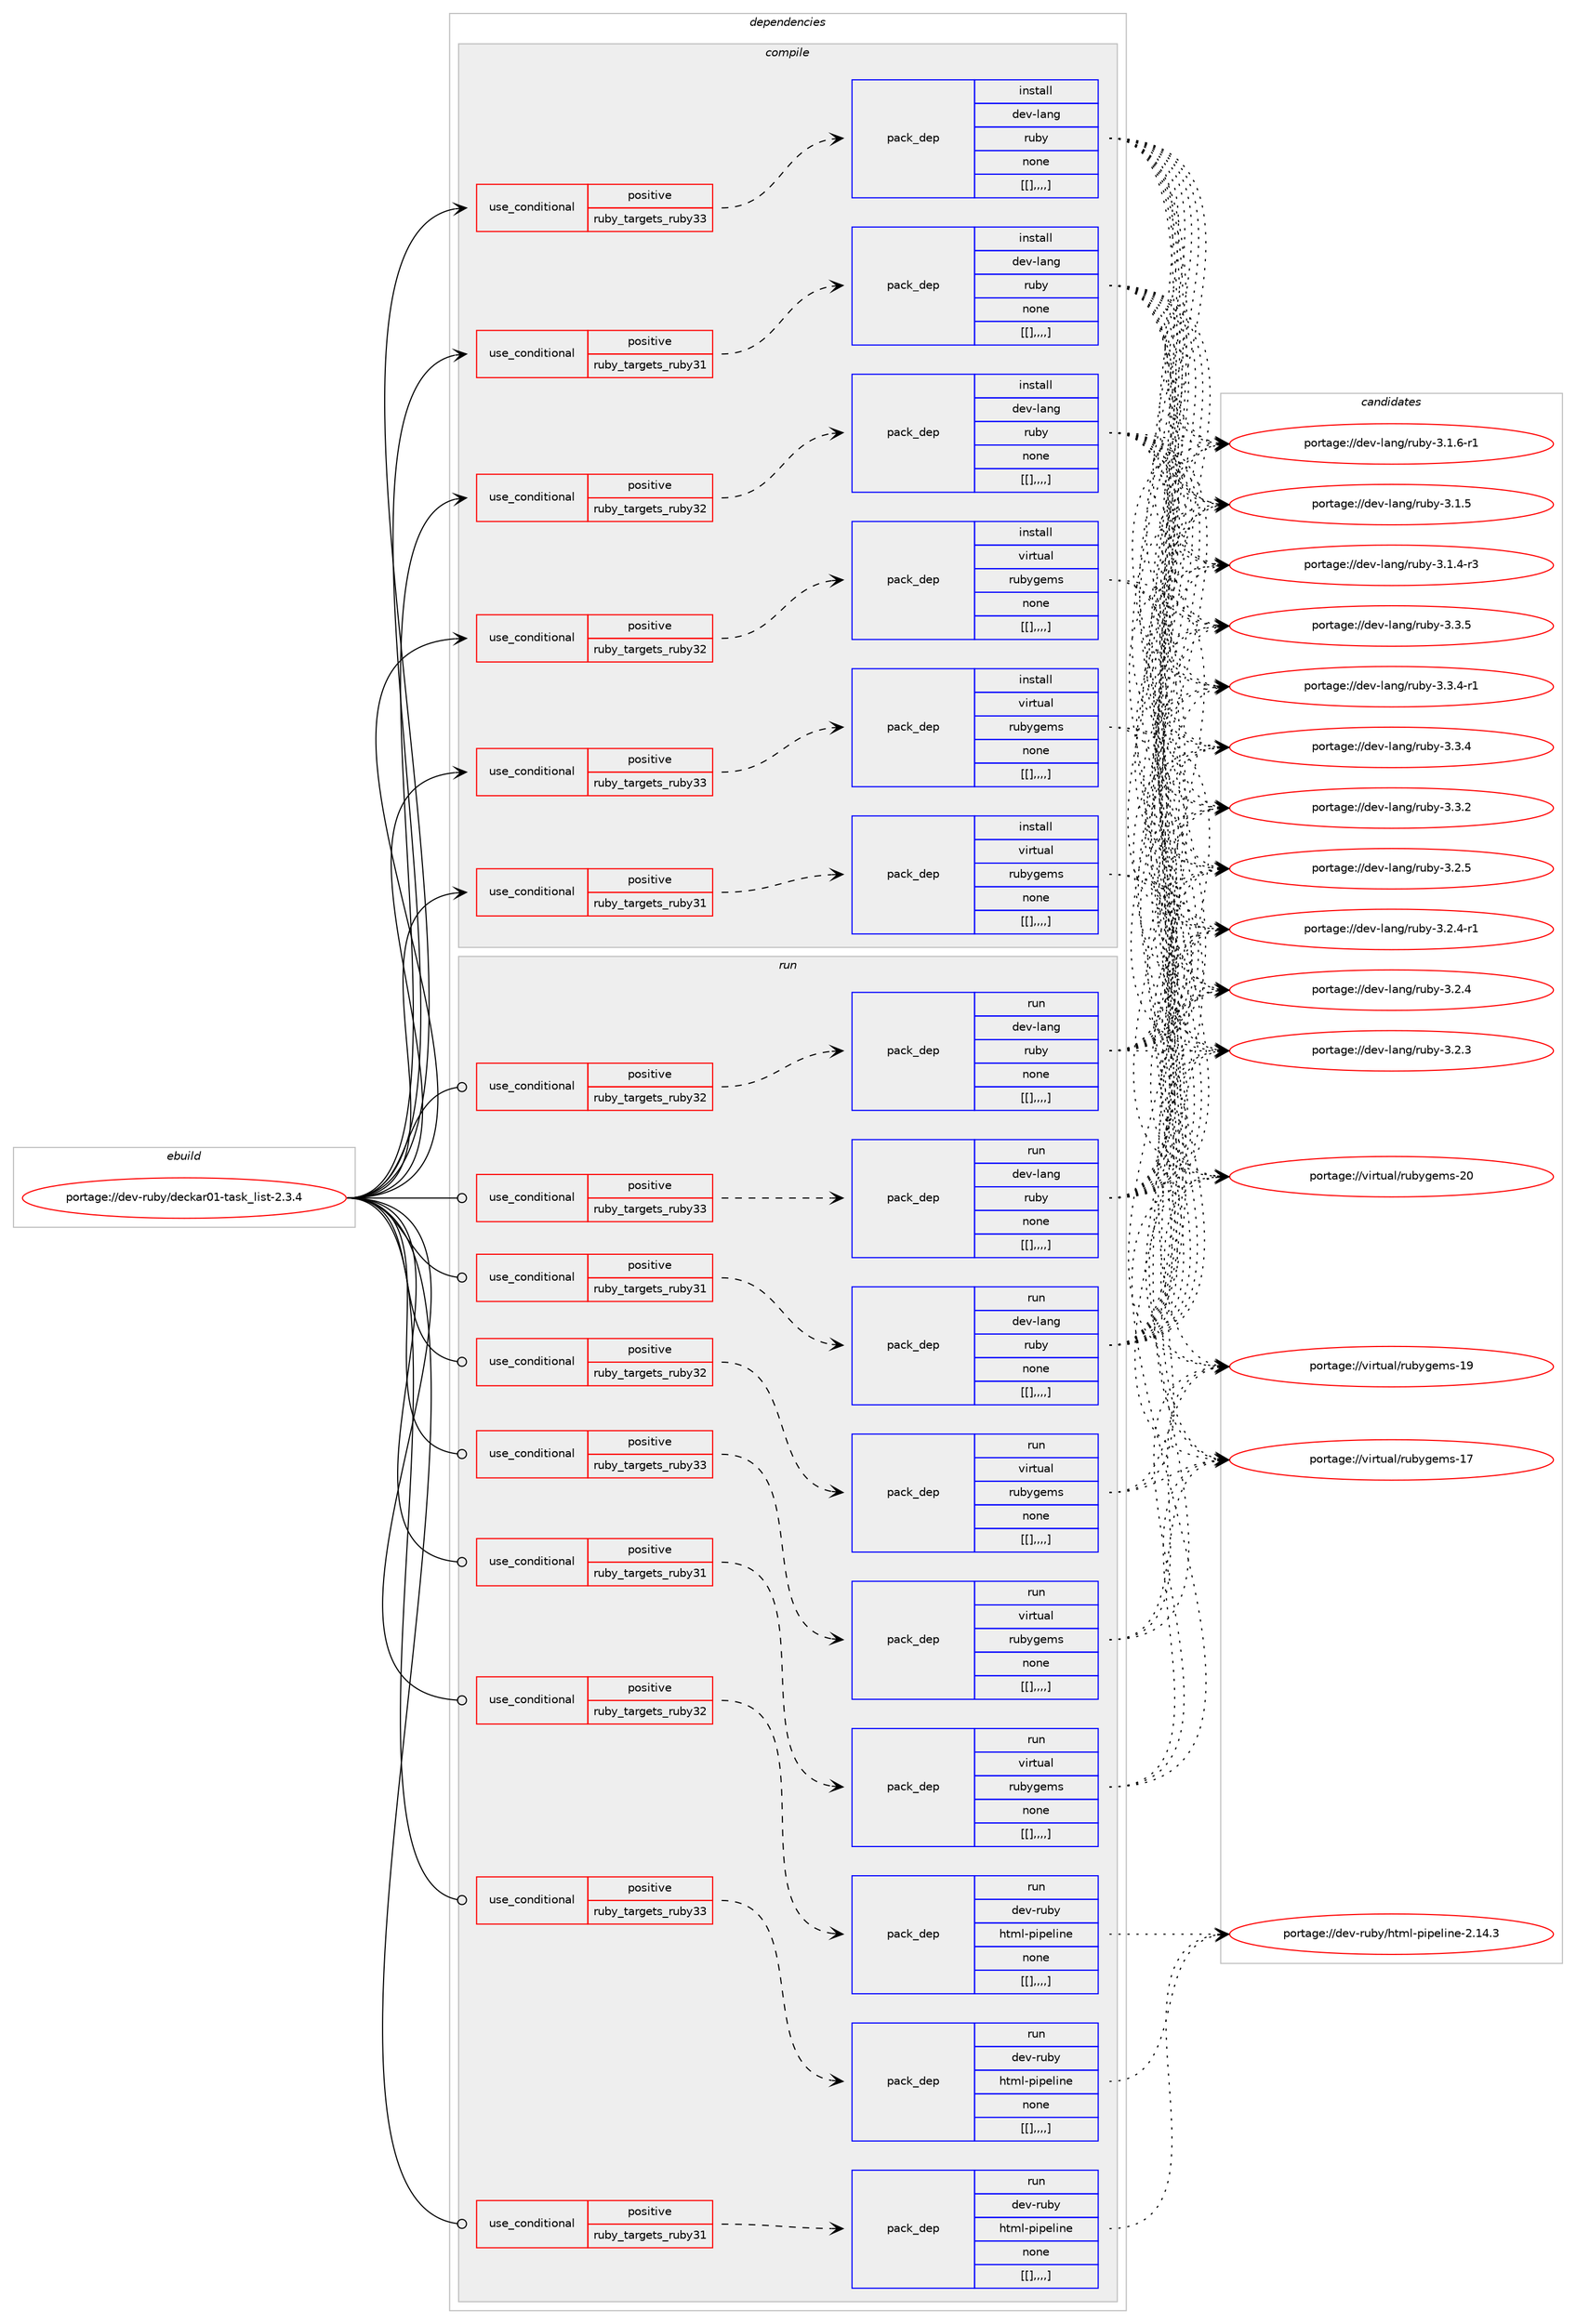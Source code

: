 digraph prolog {

# *************
# Graph options
# *************

newrank=true;
concentrate=true;
compound=true;
graph [rankdir=LR,fontname=Helvetica,fontsize=10,ranksep=1.5];#, ranksep=2.5, nodesep=0.2];
edge  [arrowhead=vee];
node  [fontname=Helvetica,fontsize=10];

# **********
# The ebuild
# **********

subgraph cluster_leftcol {
color=gray;
label=<<i>ebuild</i>>;
id [label="portage://dev-ruby/deckar01-task_list-2.3.4", color=red, width=4, href="../dev-ruby/deckar01-task_list-2.3.4.svg"];
}

# ****************
# The dependencies
# ****************

subgraph cluster_midcol {
color=gray;
label=<<i>dependencies</i>>;
subgraph cluster_compile {
fillcolor="#eeeeee";
style=filled;
label=<<i>compile</i>>;
subgraph cond47670 {
dependency183563 [label=<<TABLE BORDER="0" CELLBORDER="1" CELLSPACING="0" CELLPADDING="4"><TR><TD ROWSPAN="3" CELLPADDING="10">use_conditional</TD></TR><TR><TD>positive</TD></TR><TR><TD>ruby_targets_ruby31</TD></TR></TABLE>>, shape=none, color=red];
subgraph pack134603 {
dependency183564 [label=<<TABLE BORDER="0" CELLBORDER="1" CELLSPACING="0" CELLPADDING="4" WIDTH="220"><TR><TD ROWSPAN="6" CELLPADDING="30">pack_dep</TD></TR><TR><TD WIDTH="110">install</TD></TR><TR><TD>dev-lang</TD></TR><TR><TD>ruby</TD></TR><TR><TD>none</TD></TR><TR><TD>[[],,,,]</TD></TR></TABLE>>, shape=none, color=blue];
}
dependency183563:e -> dependency183564:w [weight=20,style="dashed",arrowhead="vee"];
}
id:e -> dependency183563:w [weight=20,style="solid",arrowhead="vee"];
subgraph cond47671 {
dependency183565 [label=<<TABLE BORDER="0" CELLBORDER="1" CELLSPACING="0" CELLPADDING="4"><TR><TD ROWSPAN="3" CELLPADDING="10">use_conditional</TD></TR><TR><TD>positive</TD></TR><TR><TD>ruby_targets_ruby31</TD></TR></TABLE>>, shape=none, color=red];
subgraph pack134604 {
dependency183566 [label=<<TABLE BORDER="0" CELLBORDER="1" CELLSPACING="0" CELLPADDING="4" WIDTH="220"><TR><TD ROWSPAN="6" CELLPADDING="30">pack_dep</TD></TR><TR><TD WIDTH="110">install</TD></TR><TR><TD>virtual</TD></TR><TR><TD>rubygems</TD></TR><TR><TD>none</TD></TR><TR><TD>[[],,,,]</TD></TR></TABLE>>, shape=none, color=blue];
}
dependency183565:e -> dependency183566:w [weight=20,style="dashed",arrowhead="vee"];
}
id:e -> dependency183565:w [weight=20,style="solid",arrowhead="vee"];
subgraph cond47672 {
dependency183567 [label=<<TABLE BORDER="0" CELLBORDER="1" CELLSPACING="0" CELLPADDING="4"><TR><TD ROWSPAN="3" CELLPADDING="10">use_conditional</TD></TR><TR><TD>positive</TD></TR><TR><TD>ruby_targets_ruby32</TD></TR></TABLE>>, shape=none, color=red];
subgraph pack134605 {
dependency183568 [label=<<TABLE BORDER="0" CELLBORDER="1" CELLSPACING="0" CELLPADDING="4" WIDTH="220"><TR><TD ROWSPAN="6" CELLPADDING="30">pack_dep</TD></TR><TR><TD WIDTH="110">install</TD></TR><TR><TD>dev-lang</TD></TR><TR><TD>ruby</TD></TR><TR><TD>none</TD></TR><TR><TD>[[],,,,]</TD></TR></TABLE>>, shape=none, color=blue];
}
dependency183567:e -> dependency183568:w [weight=20,style="dashed",arrowhead="vee"];
}
id:e -> dependency183567:w [weight=20,style="solid",arrowhead="vee"];
subgraph cond47673 {
dependency183569 [label=<<TABLE BORDER="0" CELLBORDER="1" CELLSPACING="0" CELLPADDING="4"><TR><TD ROWSPAN="3" CELLPADDING="10">use_conditional</TD></TR><TR><TD>positive</TD></TR><TR><TD>ruby_targets_ruby32</TD></TR></TABLE>>, shape=none, color=red];
subgraph pack134606 {
dependency183570 [label=<<TABLE BORDER="0" CELLBORDER="1" CELLSPACING="0" CELLPADDING="4" WIDTH="220"><TR><TD ROWSPAN="6" CELLPADDING="30">pack_dep</TD></TR><TR><TD WIDTH="110">install</TD></TR><TR><TD>virtual</TD></TR><TR><TD>rubygems</TD></TR><TR><TD>none</TD></TR><TR><TD>[[],,,,]</TD></TR></TABLE>>, shape=none, color=blue];
}
dependency183569:e -> dependency183570:w [weight=20,style="dashed",arrowhead="vee"];
}
id:e -> dependency183569:w [weight=20,style="solid",arrowhead="vee"];
subgraph cond47674 {
dependency183571 [label=<<TABLE BORDER="0" CELLBORDER="1" CELLSPACING="0" CELLPADDING="4"><TR><TD ROWSPAN="3" CELLPADDING="10">use_conditional</TD></TR><TR><TD>positive</TD></TR><TR><TD>ruby_targets_ruby33</TD></TR></TABLE>>, shape=none, color=red];
subgraph pack134607 {
dependency183572 [label=<<TABLE BORDER="0" CELLBORDER="1" CELLSPACING="0" CELLPADDING="4" WIDTH="220"><TR><TD ROWSPAN="6" CELLPADDING="30">pack_dep</TD></TR><TR><TD WIDTH="110">install</TD></TR><TR><TD>dev-lang</TD></TR><TR><TD>ruby</TD></TR><TR><TD>none</TD></TR><TR><TD>[[],,,,]</TD></TR></TABLE>>, shape=none, color=blue];
}
dependency183571:e -> dependency183572:w [weight=20,style="dashed",arrowhead="vee"];
}
id:e -> dependency183571:w [weight=20,style="solid",arrowhead="vee"];
subgraph cond47675 {
dependency183573 [label=<<TABLE BORDER="0" CELLBORDER="1" CELLSPACING="0" CELLPADDING="4"><TR><TD ROWSPAN="3" CELLPADDING="10">use_conditional</TD></TR><TR><TD>positive</TD></TR><TR><TD>ruby_targets_ruby33</TD></TR></TABLE>>, shape=none, color=red];
subgraph pack134608 {
dependency183574 [label=<<TABLE BORDER="0" CELLBORDER="1" CELLSPACING="0" CELLPADDING="4" WIDTH="220"><TR><TD ROWSPAN="6" CELLPADDING="30">pack_dep</TD></TR><TR><TD WIDTH="110">install</TD></TR><TR><TD>virtual</TD></TR><TR><TD>rubygems</TD></TR><TR><TD>none</TD></TR><TR><TD>[[],,,,]</TD></TR></TABLE>>, shape=none, color=blue];
}
dependency183573:e -> dependency183574:w [weight=20,style="dashed",arrowhead="vee"];
}
id:e -> dependency183573:w [weight=20,style="solid",arrowhead="vee"];
}
subgraph cluster_compileandrun {
fillcolor="#eeeeee";
style=filled;
label=<<i>compile and run</i>>;
}
subgraph cluster_run {
fillcolor="#eeeeee";
style=filled;
label=<<i>run</i>>;
subgraph cond47676 {
dependency183575 [label=<<TABLE BORDER="0" CELLBORDER="1" CELLSPACING="0" CELLPADDING="4"><TR><TD ROWSPAN="3" CELLPADDING="10">use_conditional</TD></TR><TR><TD>positive</TD></TR><TR><TD>ruby_targets_ruby31</TD></TR></TABLE>>, shape=none, color=red];
subgraph pack134609 {
dependency183576 [label=<<TABLE BORDER="0" CELLBORDER="1" CELLSPACING="0" CELLPADDING="4" WIDTH="220"><TR><TD ROWSPAN="6" CELLPADDING="30">pack_dep</TD></TR><TR><TD WIDTH="110">run</TD></TR><TR><TD>dev-lang</TD></TR><TR><TD>ruby</TD></TR><TR><TD>none</TD></TR><TR><TD>[[],,,,]</TD></TR></TABLE>>, shape=none, color=blue];
}
dependency183575:e -> dependency183576:w [weight=20,style="dashed",arrowhead="vee"];
}
id:e -> dependency183575:w [weight=20,style="solid",arrowhead="odot"];
subgraph cond47677 {
dependency183577 [label=<<TABLE BORDER="0" CELLBORDER="1" CELLSPACING="0" CELLPADDING="4"><TR><TD ROWSPAN="3" CELLPADDING="10">use_conditional</TD></TR><TR><TD>positive</TD></TR><TR><TD>ruby_targets_ruby31</TD></TR></TABLE>>, shape=none, color=red];
subgraph pack134610 {
dependency183578 [label=<<TABLE BORDER="0" CELLBORDER="1" CELLSPACING="0" CELLPADDING="4" WIDTH="220"><TR><TD ROWSPAN="6" CELLPADDING="30">pack_dep</TD></TR><TR><TD WIDTH="110">run</TD></TR><TR><TD>dev-ruby</TD></TR><TR><TD>html-pipeline</TD></TR><TR><TD>none</TD></TR><TR><TD>[[],,,,]</TD></TR></TABLE>>, shape=none, color=blue];
}
dependency183577:e -> dependency183578:w [weight=20,style="dashed",arrowhead="vee"];
}
id:e -> dependency183577:w [weight=20,style="solid",arrowhead="odot"];
subgraph cond47678 {
dependency183579 [label=<<TABLE BORDER="0" CELLBORDER="1" CELLSPACING="0" CELLPADDING="4"><TR><TD ROWSPAN="3" CELLPADDING="10">use_conditional</TD></TR><TR><TD>positive</TD></TR><TR><TD>ruby_targets_ruby31</TD></TR></TABLE>>, shape=none, color=red];
subgraph pack134611 {
dependency183580 [label=<<TABLE BORDER="0" CELLBORDER="1" CELLSPACING="0" CELLPADDING="4" WIDTH="220"><TR><TD ROWSPAN="6" CELLPADDING="30">pack_dep</TD></TR><TR><TD WIDTH="110">run</TD></TR><TR><TD>virtual</TD></TR><TR><TD>rubygems</TD></TR><TR><TD>none</TD></TR><TR><TD>[[],,,,]</TD></TR></TABLE>>, shape=none, color=blue];
}
dependency183579:e -> dependency183580:w [weight=20,style="dashed",arrowhead="vee"];
}
id:e -> dependency183579:w [weight=20,style="solid",arrowhead="odot"];
subgraph cond47679 {
dependency183581 [label=<<TABLE BORDER="0" CELLBORDER="1" CELLSPACING="0" CELLPADDING="4"><TR><TD ROWSPAN="3" CELLPADDING="10">use_conditional</TD></TR><TR><TD>positive</TD></TR><TR><TD>ruby_targets_ruby32</TD></TR></TABLE>>, shape=none, color=red];
subgraph pack134612 {
dependency183582 [label=<<TABLE BORDER="0" CELLBORDER="1" CELLSPACING="0" CELLPADDING="4" WIDTH="220"><TR><TD ROWSPAN="6" CELLPADDING="30">pack_dep</TD></TR><TR><TD WIDTH="110">run</TD></TR><TR><TD>dev-lang</TD></TR><TR><TD>ruby</TD></TR><TR><TD>none</TD></TR><TR><TD>[[],,,,]</TD></TR></TABLE>>, shape=none, color=blue];
}
dependency183581:e -> dependency183582:w [weight=20,style="dashed",arrowhead="vee"];
}
id:e -> dependency183581:w [weight=20,style="solid",arrowhead="odot"];
subgraph cond47680 {
dependency183583 [label=<<TABLE BORDER="0" CELLBORDER="1" CELLSPACING="0" CELLPADDING="4"><TR><TD ROWSPAN="3" CELLPADDING="10">use_conditional</TD></TR><TR><TD>positive</TD></TR><TR><TD>ruby_targets_ruby32</TD></TR></TABLE>>, shape=none, color=red];
subgraph pack134613 {
dependency183584 [label=<<TABLE BORDER="0" CELLBORDER="1" CELLSPACING="0" CELLPADDING="4" WIDTH="220"><TR><TD ROWSPAN="6" CELLPADDING="30">pack_dep</TD></TR><TR><TD WIDTH="110">run</TD></TR><TR><TD>dev-ruby</TD></TR><TR><TD>html-pipeline</TD></TR><TR><TD>none</TD></TR><TR><TD>[[],,,,]</TD></TR></TABLE>>, shape=none, color=blue];
}
dependency183583:e -> dependency183584:w [weight=20,style="dashed",arrowhead="vee"];
}
id:e -> dependency183583:w [weight=20,style="solid",arrowhead="odot"];
subgraph cond47681 {
dependency183585 [label=<<TABLE BORDER="0" CELLBORDER="1" CELLSPACING="0" CELLPADDING="4"><TR><TD ROWSPAN="3" CELLPADDING="10">use_conditional</TD></TR><TR><TD>positive</TD></TR><TR><TD>ruby_targets_ruby32</TD></TR></TABLE>>, shape=none, color=red];
subgraph pack134614 {
dependency183586 [label=<<TABLE BORDER="0" CELLBORDER="1" CELLSPACING="0" CELLPADDING="4" WIDTH="220"><TR><TD ROWSPAN="6" CELLPADDING="30">pack_dep</TD></TR><TR><TD WIDTH="110">run</TD></TR><TR><TD>virtual</TD></TR><TR><TD>rubygems</TD></TR><TR><TD>none</TD></TR><TR><TD>[[],,,,]</TD></TR></TABLE>>, shape=none, color=blue];
}
dependency183585:e -> dependency183586:w [weight=20,style="dashed",arrowhead="vee"];
}
id:e -> dependency183585:w [weight=20,style="solid",arrowhead="odot"];
subgraph cond47682 {
dependency183587 [label=<<TABLE BORDER="0" CELLBORDER="1" CELLSPACING="0" CELLPADDING="4"><TR><TD ROWSPAN="3" CELLPADDING="10">use_conditional</TD></TR><TR><TD>positive</TD></TR><TR><TD>ruby_targets_ruby33</TD></TR></TABLE>>, shape=none, color=red];
subgraph pack134615 {
dependency183588 [label=<<TABLE BORDER="0" CELLBORDER="1" CELLSPACING="0" CELLPADDING="4" WIDTH="220"><TR><TD ROWSPAN="6" CELLPADDING="30">pack_dep</TD></TR><TR><TD WIDTH="110">run</TD></TR><TR><TD>dev-lang</TD></TR><TR><TD>ruby</TD></TR><TR><TD>none</TD></TR><TR><TD>[[],,,,]</TD></TR></TABLE>>, shape=none, color=blue];
}
dependency183587:e -> dependency183588:w [weight=20,style="dashed",arrowhead="vee"];
}
id:e -> dependency183587:w [weight=20,style="solid",arrowhead="odot"];
subgraph cond47683 {
dependency183589 [label=<<TABLE BORDER="0" CELLBORDER="1" CELLSPACING="0" CELLPADDING="4"><TR><TD ROWSPAN="3" CELLPADDING="10">use_conditional</TD></TR><TR><TD>positive</TD></TR><TR><TD>ruby_targets_ruby33</TD></TR></TABLE>>, shape=none, color=red];
subgraph pack134616 {
dependency183590 [label=<<TABLE BORDER="0" CELLBORDER="1" CELLSPACING="0" CELLPADDING="4" WIDTH="220"><TR><TD ROWSPAN="6" CELLPADDING="30">pack_dep</TD></TR><TR><TD WIDTH="110">run</TD></TR><TR><TD>dev-ruby</TD></TR><TR><TD>html-pipeline</TD></TR><TR><TD>none</TD></TR><TR><TD>[[],,,,]</TD></TR></TABLE>>, shape=none, color=blue];
}
dependency183589:e -> dependency183590:w [weight=20,style="dashed",arrowhead="vee"];
}
id:e -> dependency183589:w [weight=20,style="solid",arrowhead="odot"];
subgraph cond47684 {
dependency183591 [label=<<TABLE BORDER="0" CELLBORDER="1" CELLSPACING="0" CELLPADDING="4"><TR><TD ROWSPAN="3" CELLPADDING="10">use_conditional</TD></TR><TR><TD>positive</TD></TR><TR><TD>ruby_targets_ruby33</TD></TR></TABLE>>, shape=none, color=red];
subgraph pack134617 {
dependency183592 [label=<<TABLE BORDER="0" CELLBORDER="1" CELLSPACING="0" CELLPADDING="4" WIDTH="220"><TR><TD ROWSPAN="6" CELLPADDING="30">pack_dep</TD></TR><TR><TD WIDTH="110">run</TD></TR><TR><TD>virtual</TD></TR><TR><TD>rubygems</TD></TR><TR><TD>none</TD></TR><TR><TD>[[],,,,]</TD></TR></TABLE>>, shape=none, color=blue];
}
dependency183591:e -> dependency183592:w [weight=20,style="dashed",arrowhead="vee"];
}
id:e -> dependency183591:w [weight=20,style="solid",arrowhead="odot"];
}
}

# **************
# The candidates
# **************

subgraph cluster_choices {
rank=same;
color=gray;
label=<<i>candidates</i>>;

subgraph choice134603 {
color=black;
nodesep=1;
choice10010111845108971101034711411798121455146514653 [label="portage://dev-lang/ruby-3.3.5", color=red, width=4,href="../dev-lang/ruby-3.3.5.svg"];
choice100101118451089711010347114117981214551465146524511449 [label="portage://dev-lang/ruby-3.3.4-r1", color=red, width=4,href="../dev-lang/ruby-3.3.4-r1.svg"];
choice10010111845108971101034711411798121455146514652 [label="portage://dev-lang/ruby-3.3.4", color=red, width=4,href="../dev-lang/ruby-3.3.4.svg"];
choice10010111845108971101034711411798121455146514650 [label="portage://dev-lang/ruby-3.3.2", color=red, width=4,href="../dev-lang/ruby-3.3.2.svg"];
choice10010111845108971101034711411798121455146504653 [label="portage://dev-lang/ruby-3.2.5", color=red, width=4,href="../dev-lang/ruby-3.2.5.svg"];
choice100101118451089711010347114117981214551465046524511449 [label="portage://dev-lang/ruby-3.2.4-r1", color=red, width=4,href="../dev-lang/ruby-3.2.4-r1.svg"];
choice10010111845108971101034711411798121455146504652 [label="portage://dev-lang/ruby-3.2.4", color=red, width=4,href="../dev-lang/ruby-3.2.4.svg"];
choice10010111845108971101034711411798121455146504651 [label="portage://dev-lang/ruby-3.2.3", color=red, width=4,href="../dev-lang/ruby-3.2.3.svg"];
choice100101118451089711010347114117981214551464946544511449 [label="portage://dev-lang/ruby-3.1.6-r1", color=red, width=4,href="../dev-lang/ruby-3.1.6-r1.svg"];
choice10010111845108971101034711411798121455146494653 [label="portage://dev-lang/ruby-3.1.5", color=red, width=4,href="../dev-lang/ruby-3.1.5.svg"];
choice100101118451089711010347114117981214551464946524511451 [label="portage://dev-lang/ruby-3.1.4-r3", color=red, width=4,href="../dev-lang/ruby-3.1.4-r3.svg"];
dependency183564:e -> choice10010111845108971101034711411798121455146514653:w [style=dotted,weight="100"];
dependency183564:e -> choice100101118451089711010347114117981214551465146524511449:w [style=dotted,weight="100"];
dependency183564:e -> choice10010111845108971101034711411798121455146514652:w [style=dotted,weight="100"];
dependency183564:e -> choice10010111845108971101034711411798121455146514650:w [style=dotted,weight="100"];
dependency183564:e -> choice10010111845108971101034711411798121455146504653:w [style=dotted,weight="100"];
dependency183564:e -> choice100101118451089711010347114117981214551465046524511449:w [style=dotted,weight="100"];
dependency183564:e -> choice10010111845108971101034711411798121455146504652:w [style=dotted,weight="100"];
dependency183564:e -> choice10010111845108971101034711411798121455146504651:w [style=dotted,weight="100"];
dependency183564:e -> choice100101118451089711010347114117981214551464946544511449:w [style=dotted,weight="100"];
dependency183564:e -> choice10010111845108971101034711411798121455146494653:w [style=dotted,weight="100"];
dependency183564:e -> choice100101118451089711010347114117981214551464946524511451:w [style=dotted,weight="100"];
}
subgraph choice134604 {
color=black;
nodesep=1;
choice118105114116117971084711411798121103101109115455048 [label="portage://virtual/rubygems-20", color=red, width=4,href="../virtual/rubygems-20.svg"];
choice118105114116117971084711411798121103101109115454957 [label="portage://virtual/rubygems-19", color=red, width=4,href="../virtual/rubygems-19.svg"];
choice118105114116117971084711411798121103101109115454955 [label="portage://virtual/rubygems-17", color=red, width=4,href="../virtual/rubygems-17.svg"];
dependency183566:e -> choice118105114116117971084711411798121103101109115455048:w [style=dotted,weight="100"];
dependency183566:e -> choice118105114116117971084711411798121103101109115454957:w [style=dotted,weight="100"];
dependency183566:e -> choice118105114116117971084711411798121103101109115454955:w [style=dotted,weight="100"];
}
subgraph choice134605 {
color=black;
nodesep=1;
choice10010111845108971101034711411798121455146514653 [label="portage://dev-lang/ruby-3.3.5", color=red, width=4,href="../dev-lang/ruby-3.3.5.svg"];
choice100101118451089711010347114117981214551465146524511449 [label="portage://dev-lang/ruby-3.3.4-r1", color=red, width=4,href="../dev-lang/ruby-3.3.4-r1.svg"];
choice10010111845108971101034711411798121455146514652 [label="portage://dev-lang/ruby-3.3.4", color=red, width=4,href="../dev-lang/ruby-3.3.4.svg"];
choice10010111845108971101034711411798121455146514650 [label="portage://dev-lang/ruby-3.3.2", color=red, width=4,href="../dev-lang/ruby-3.3.2.svg"];
choice10010111845108971101034711411798121455146504653 [label="portage://dev-lang/ruby-3.2.5", color=red, width=4,href="../dev-lang/ruby-3.2.5.svg"];
choice100101118451089711010347114117981214551465046524511449 [label="portage://dev-lang/ruby-3.2.4-r1", color=red, width=4,href="../dev-lang/ruby-3.2.4-r1.svg"];
choice10010111845108971101034711411798121455146504652 [label="portage://dev-lang/ruby-3.2.4", color=red, width=4,href="../dev-lang/ruby-3.2.4.svg"];
choice10010111845108971101034711411798121455146504651 [label="portage://dev-lang/ruby-3.2.3", color=red, width=4,href="../dev-lang/ruby-3.2.3.svg"];
choice100101118451089711010347114117981214551464946544511449 [label="portage://dev-lang/ruby-3.1.6-r1", color=red, width=4,href="../dev-lang/ruby-3.1.6-r1.svg"];
choice10010111845108971101034711411798121455146494653 [label="portage://dev-lang/ruby-3.1.5", color=red, width=4,href="../dev-lang/ruby-3.1.5.svg"];
choice100101118451089711010347114117981214551464946524511451 [label="portage://dev-lang/ruby-3.1.4-r3", color=red, width=4,href="../dev-lang/ruby-3.1.4-r3.svg"];
dependency183568:e -> choice10010111845108971101034711411798121455146514653:w [style=dotted,weight="100"];
dependency183568:e -> choice100101118451089711010347114117981214551465146524511449:w [style=dotted,weight="100"];
dependency183568:e -> choice10010111845108971101034711411798121455146514652:w [style=dotted,weight="100"];
dependency183568:e -> choice10010111845108971101034711411798121455146514650:w [style=dotted,weight="100"];
dependency183568:e -> choice10010111845108971101034711411798121455146504653:w [style=dotted,weight="100"];
dependency183568:e -> choice100101118451089711010347114117981214551465046524511449:w [style=dotted,weight="100"];
dependency183568:e -> choice10010111845108971101034711411798121455146504652:w [style=dotted,weight="100"];
dependency183568:e -> choice10010111845108971101034711411798121455146504651:w [style=dotted,weight="100"];
dependency183568:e -> choice100101118451089711010347114117981214551464946544511449:w [style=dotted,weight="100"];
dependency183568:e -> choice10010111845108971101034711411798121455146494653:w [style=dotted,weight="100"];
dependency183568:e -> choice100101118451089711010347114117981214551464946524511451:w [style=dotted,weight="100"];
}
subgraph choice134606 {
color=black;
nodesep=1;
choice118105114116117971084711411798121103101109115455048 [label="portage://virtual/rubygems-20", color=red, width=4,href="../virtual/rubygems-20.svg"];
choice118105114116117971084711411798121103101109115454957 [label="portage://virtual/rubygems-19", color=red, width=4,href="../virtual/rubygems-19.svg"];
choice118105114116117971084711411798121103101109115454955 [label="portage://virtual/rubygems-17", color=red, width=4,href="../virtual/rubygems-17.svg"];
dependency183570:e -> choice118105114116117971084711411798121103101109115455048:w [style=dotted,weight="100"];
dependency183570:e -> choice118105114116117971084711411798121103101109115454957:w [style=dotted,weight="100"];
dependency183570:e -> choice118105114116117971084711411798121103101109115454955:w [style=dotted,weight="100"];
}
subgraph choice134607 {
color=black;
nodesep=1;
choice10010111845108971101034711411798121455146514653 [label="portage://dev-lang/ruby-3.3.5", color=red, width=4,href="../dev-lang/ruby-3.3.5.svg"];
choice100101118451089711010347114117981214551465146524511449 [label="portage://dev-lang/ruby-3.3.4-r1", color=red, width=4,href="../dev-lang/ruby-3.3.4-r1.svg"];
choice10010111845108971101034711411798121455146514652 [label="portage://dev-lang/ruby-3.3.4", color=red, width=4,href="../dev-lang/ruby-3.3.4.svg"];
choice10010111845108971101034711411798121455146514650 [label="portage://dev-lang/ruby-3.3.2", color=red, width=4,href="../dev-lang/ruby-3.3.2.svg"];
choice10010111845108971101034711411798121455146504653 [label="portage://dev-lang/ruby-3.2.5", color=red, width=4,href="../dev-lang/ruby-3.2.5.svg"];
choice100101118451089711010347114117981214551465046524511449 [label="portage://dev-lang/ruby-3.2.4-r1", color=red, width=4,href="../dev-lang/ruby-3.2.4-r1.svg"];
choice10010111845108971101034711411798121455146504652 [label="portage://dev-lang/ruby-3.2.4", color=red, width=4,href="../dev-lang/ruby-3.2.4.svg"];
choice10010111845108971101034711411798121455146504651 [label="portage://dev-lang/ruby-3.2.3", color=red, width=4,href="../dev-lang/ruby-3.2.3.svg"];
choice100101118451089711010347114117981214551464946544511449 [label="portage://dev-lang/ruby-3.1.6-r1", color=red, width=4,href="../dev-lang/ruby-3.1.6-r1.svg"];
choice10010111845108971101034711411798121455146494653 [label="portage://dev-lang/ruby-3.1.5", color=red, width=4,href="../dev-lang/ruby-3.1.5.svg"];
choice100101118451089711010347114117981214551464946524511451 [label="portage://dev-lang/ruby-3.1.4-r3", color=red, width=4,href="../dev-lang/ruby-3.1.4-r3.svg"];
dependency183572:e -> choice10010111845108971101034711411798121455146514653:w [style=dotted,weight="100"];
dependency183572:e -> choice100101118451089711010347114117981214551465146524511449:w [style=dotted,weight="100"];
dependency183572:e -> choice10010111845108971101034711411798121455146514652:w [style=dotted,weight="100"];
dependency183572:e -> choice10010111845108971101034711411798121455146514650:w [style=dotted,weight="100"];
dependency183572:e -> choice10010111845108971101034711411798121455146504653:w [style=dotted,weight="100"];
dependency183572:e -> choice100101118451089711010347114117981214551465046524511449:w [style=dotted,weight="100"];
dependency183572:e -> choice10010111845108971101034711411798121455146504652:w [style=dotted,weight="100"];
dependency183572:e -> choice10010111845108971101034711411798121455146504651:w [style=dotted,weight="100"];
dependency183572:e -> choice100101118451089711010347114117981214551464946544511449:w [style=dotted,weight="100"];
dependency183572:e -> choice10010111845108971101034711411798121455146494653:w [style=dotted,weight="100"];
dependency183572:e -> choice100101118451089711010347114117981214551464946524511451:w [style=dotted,weight="100"];
}
subgraph choice134608 {
color=black;
nodesep=1;
choice118105114116117971084711411798121103101109115455048 [label="portage://virtual/rubygems-20", color=red, width=4,href="../virtual/rubygems-20.svg"];
choice118105114116117971084711411798121103101109115454957 [label="portage://virtual/rubygems-19", color=red, width=4,href="../virtual/rubygems-19.svg"];
choice118105114116117971084711411798121103101109115454955 [label="portage://virtual/rubygems-17", color=red, width=4,href="../virtual/rubygems-17.svg"];
dependency183574:e -> choice118105114116117971084711411798121103101109115455048:w [style=dotted,weight="100"];
dependency183574:e -> choice118105114116117971084711411798121103101109115454957:w [style=dotted,weight="100"];
dependency183574:e -> choice118105114116117971084711411798121103101109115454955:w [style=dotted,weight="100"];
}
subgraph choice134609 {
color=black;
nodesep=1;
choice10010111845108971101034711411798121455146514653 [label="portage://dev-lang/ruby-3.3.5", color=red, width=4,href="../dev-lang/ruby-3.3.5.svg"];
choice100101118451089711010347114117981214551465146524511449 [label="portage://dev-lang/ruby-3.3.4-r1", color=red, width=4,href="../dev-lang/ruby-3.3.4-r1.svg"];
choice10010111845108971101034711411798121455146514652 [label="portage://dev-lang/ruby-3.3.4", color=red, width=4,href="../dev-lang/ruby-3.3.4.svg"];
choice10010111845108971101034711411798121455146514650 [label="portage://dev-lang/ruby-3.3.2", color=red, width=4,href="../dev-lang/ruby-3.3.2.svg"];
choice10010111845108971101034711411798121455146504653 [label="portage://dev-lang/ruby-3.2.5", color=red, width=4,href="../dev-lang/ruby-3.2.5.svg"];
choice100101118451089711010347114117981214551465046524511449 [label="portage://dev-lang/ruby-3.2.4-r1", color=red, width=4,href="../dev-lang/ruby-3.2.4-r1.svg"];
choice10010111845108971101034711411798121455146504652 [label="portage://dev-lang/ruby-3.2.4", color=red, width=4,href="../dev-lang/ruby-3.2.4.svg"];
choice10010111845108971101034711411798121455146504651 [label="portage://dev-lang/ruby-3.2.3", color=red, width=4,href="../dev-lang/ruby-3.2.3.svg"];
choice100101118451089711010347114117981214551464946544511449 [label="portage://dev-lang/ruby-3.1.6-r1", color=red, width=4,href="../dev-lang/ruby-3.1.6-r1.svg"];
choice10010111845108971101034711411798121455146494653 [label="portage://dev-lang/ruby-3.1.5", color=red, width=4,href="../dev-lang/ruby-3.1.5.svg"];
choice100101118451089711010347114117981214551464946524511451 [label="portage://dev-lang/ruby-3.1.4-r3", color=red, width=4,href="../dev-lang/ruby-3.1.4-r3.svg"];
dependency183576:e -> choice10010111845108971101034711411798121455146514653:w [style=dotted,weight="100"];
dependency183576:e -> choice100101118451089711010347114117981214551465146524511449:w [style=dotted,weight="100"];
dependency183576:e -> choice10010111845108971101034711411798121455146514652:w [style=dotted,weight="100"];
dependency183576:e -> choice10010111845108971101034711411798121455146514650:w [style=dotted,weight="100"];
dependency183576:e -> choice10010111845108971101034711411798121455146504653:w [style=dotted,weight="100"];
dependency183576:e -> choice100101118451089711010347114117981214551465046524511449:w [style=dotted,weight="100"];
dependency183576:e -> choice10010111845108971101034711411798121455146504652:w [style=dotted,weight="100"];
dependency183576:e -> choice10010111845108971101034711411798121455146504651:w [style=dotted,weight="100"];
dependency183576:e -> choice100101118451089711010347114117981214551464946544511449:w [style=dotted,weight="100"];
dependency183576:e -> choice10010111845108971101034711411798121455146494653:w [style=dotted,weight="100"];
dependency183576:e -> choice100101118451089711010347114117981214551464946524511451:w [style=dotted,weight="100"];
}
subgraph choice134610 {
color=black;
nodesep=1;
choice1001011184511411798121471041161091084511210511210110810511010145504649524651 [label="portage://dev-ruby/html-pipeline-2.14.3", color=red, width=4,href="../dev-ruby/html-pipeline-2.14.3.svg"];
dependency183578:e -> choice1001011184511411798121471041161091084511210511210110810511010145504649524651:w [style=dotted,weight="100"];
}
subgraph choice134611 {
color=black;
nodesep=1;
choice118105114116117971084711411798121103101109115455048 [label="portage://virtual/rubygems-20", color=red, width=4,href="../virtual/rubygems-20.svg"];
choice118105114116117971084711411798121103101109115454957 [label="portage://virtual/rubygems-19", color=red, width=4,href="../virtual/rubygems-19.svg"];
choice118105114116117971084711411798121103101109115454955 [label="portage://virtual/rubygems-17", color=red, width=4,href="../virtual/rubygems-17.svg"];
dependency183580:e -> choice118105114116117971084711411798121103101109115455048:w [style=dotted,weight="100"];
dependency183580:e -> choice118105114116117971084711411798121103101109115454957:w [style=dotted,weight="100"];
dependency183580:e -> choice118105114116117971084711411798121103101109115454955:w [style=dotted,weight="100"];
}
subgraph choice134612 {
color=black;
nodesep=1;
choice10010111845108971101034711411798121455146514653 [label="portage://dev-lang/ruby-3.3.5", color=red, width=4,href="../dev-lang/ruby-3.3.5.svg"];
choice100101118451089711010347114117981214551465146524511449 [label="portage://dev-lang/ruby-3.3.4-r1", color=red, width=4,href="../dev-lang/ruby-3.3.4-r1.svg"];
choice10010111845108971101034711411798121455146514652 [label="portage://dev-lang/ruby-3.3.4", color=red, width=4,href="../dev-lang/ruby-3.3.4.svg"];
choice10010111845108971101034711411798121455146514650 [label="portage://dev-lang/ruby-3.3.2", color=red, width=4,href="../dev-lang/ruby-3.3.2.svg"];
choice10010111845108971101034711411798121455146504653 [label="portage://dev-lang/ruby-3.2.5", color=red, width=4,href="../dev-lang/ruby-3.2.5.svg"];
choice100101118451089711010347114117981214551465046524511449 [label="portage://dev-lang/ruby-3.2.4-r1", color=red, width=4,href="../dev-lang/ruby-3.2.4-r1.svg"];
choice10010111845108971101034711411798121455146504652 [label="portage://dev-lang/ruby-3.2.4", color=red, width=4,href="../dev-lang/ruby-3.2.4.svg"];
choice10010111845108971101034711411798121455146504651 [label="portage://dev-lang/ruby-3.2.3", color=red, width=4,href="../dev-lang/ruby-3.2.3.svg"];
choice100101118451089711010347114117981214551464946544511449 [label="portage://dev-lang/ruby-3.1.6-r1", color=red, width=4,href="../dev-lang/ruby-3.1.6-r1.svg"];
choice10010111845108971101034711411798121455146494653 [label="portage://dev-lang/ruby-3.1.5", color=red, width=4,href="../dev-lang/ruby-3.1.5.svg"];
choice100101118451089711010347114117981214551464946524511451 [label="portage://dev-lang/ruby-3.1.4-r3", color=red, width=4,href="../dev-lang/ruby-3.1.4-r3.svg"];
dependency183582:e -> choice10010111845108971101034711411798121455146514653:w [style=dotted,weight="100"];
dependency183582:e -> choice100101118451089711010347114117981214551465146524511449:w [style=dotted,weight="100"];
dependency183582:e -> choice10010111845108971101034711411798121455146514652:w [style=dotted,weight="100"];
dependency183582:e -> choice10010111845108971101034711411798121455146514650:w [style=dotted,weight="100"];
dependency183582:e -> choice10010111845108971101034711411798121455146504653:w [style=dotted,weight="100"];
dependency183582:e -> choice100101118451089711010347114117981214551465046524511449:w [style=dotted,weight="100"];
dependency183582:e -> choice10010111845108971101034711411798121455146504652:w [style=dotted,weight="100"];
dependency183582:e -> choice10010111845108971101034711411798121455146504651:w [style=dotted,weight="100"];
dependency183582:e -> choice100101118451089711010347114117981214551464946544511449:w [style=dotted,weight="100"];
dependency183582:e -> choice10010111845108971101034711411798121455146494653:w [style=dotted,weight="100"];
dependency183582:e -> choice100101118451089711010347114117981214551464946524511451:w [style=dotted,weight="100"];
}
subgraph choice134613 {
color=black;
nodesep=1;
choice1001011184511411798121471041161091084511210511210110810511010145504649524651 [label="portage://dev-ruby/html-pipeline-2.14.3", color=red, width=4,href="../dev-ruby/html-pipeline-2.14.3.svg"];
dependency183584:e -> choice1001011184511411798121471041161091084511210511210110810511010145504649524651:w [style=dotted,weight="100"];
}
subgraph choice134614 {
color=black;
nodesep=1;
choice118105114116117971084711411798121103101109115455048 [label="portage://virtual/rubygems-20", color=red, width=4,href="../virtual/rubygems-20.svg"];
choice118105114116117971084711411798121103101109115454957 [label="portage://virtual/rubygems-19", color=red, width=4,href="../virtual/rubygems-19.svg"];
choice118105114116117971084711411798121103101109115454955 [label="portage://virtual/rubygems-17", color=red, width=4,href="../virtual/rubygems-17.svg"];
dependency183586:e -> choice118105114116117971084711411798121103101109115455048:w [style=dotted,weight="100"];
dependency183586:e -> choice118105114116117971084711411798121103101109115454957:w [style=dotted,weight="100"];
dependency183586:e -> choice118105114116117971084711411798121103101109115454955:w [style=dotted,weight="100"];
}
subgraph choice134615 {
color=black;
nodesep=1;
choice10010111845108971101034711411798121455146514653 [label="portage://dev-lang/ruby-3.3.5", color=red, width=4,href="../dev-lang/ruby-3.3.5.svg"];
choice100101118451089711010347114117981214551465146524511449 [label="portage://dev-lang/ruby-3.3.4-r1", color=red, width=4,href="../dev-lang/ruby-3.3.4-r1.svg"];
choice10010111845108971101034711411798121455146514652 [label="portage://dev-lang/ruby-3.3.4", color=red, width=4,href="../dev-lang/ruby-3.3.4.svg"];
choice10010111845108971101034711411798121455146514650 [label="portage://dev-lang/ruby-3.3.2", color=red, width=4,href="../dev-lang/ruby-3.3.2.svg"];
choice10010111845108971101034711411798121455146504653 [label="portage://dev-lang/ruby-3.2.5", color=red, width=4,href="../dev-lang/ruby-3.2.5.svg"];
choice100101118451089711010347114117981214551465046524511449 [label="portage://dev-lang/ruby-3.2.4-r1", color=red, width=4,href="../dev-lang/ruby-3.2.4-r1.svg"];
choice10010111845108971101034711411798121455146504652 [label="portage://dev-lang/ruby-3.2.4", color=red, width=4,href="../dev-lang/ruby-3.2.4.svg"];
choice10010111845108971101034711411798121455146504651 [label="portage://dev-lang/ruby-3.2.3", color=red, width=4,href="../dev-lang/ruby-3.2.3.svg"];
choice100101118451089711010347114117981214551464946544511449 [label="portage://dev-lang/ruby-3.1.6-r1", color=red, width=4,href="../dev-lang/ruby-3.1.6-r1.svg"];
choice10010111845108971101034711411798121455146494653 [label="portage://dev-lang/ruby-3.1.5", color=red, width=4,href="../dev-lang/ruby-3.1.5.svg"];
choice100101118451089711010347114117981214551464946524511451 [label="portage://dev-lang/ruby-3.1.4-r3", color=red, width=4,href="../dev-lang/ruby-3.1.4-r3.svg"];
dependency183588:e -> choice10010111845108971101034711411798121455146514653:w [style=dotted,weight="100"];
dependency183588:e -> choice100101118451089711010347114117981214551465146524511449:w [style=dotted,weight="100"];
dependency183588:e -> choice10010111845108971101034711411798121455146514652:w [style=dotted,weight="100"];
dependency183588:e -> choice10010111845108971101034711411798121455146514650:w [style=dotted,weight="100"];
dependency183588:e -> choice10010111845108971101034711411798121455146504653:w [style=dotted,weight="100"];
dependency183588:e -> choice100101118451089711010347114117981214551465046524511449:w [style=dotted,weight="100"];
dependency183588:e -> choice10010111845108971101034711411798121455146504652:w [style=dotted,weight="100"];
dependency183588:e -> choice10010111845108971101034711411798121455146504651:w [style=dotted,weight="100"];
dependency183588:e -> choice100101118451089711010347114117981214551464946544511449:w [style=dotted,weight="100"];
dependency183588:e -> choice10010111845108971101034711411798121455146494653:w [style=dotted,weight="100"];
dependency183588:e -> choice100101118451089711010347114117981214551464946524511451:w [style=dotted,weight="100"];
}
subgraph choice134616 {
color=black;
nodesep=1;
choice1001011184511411798121471041161091084511210511210110810511010145504649524651 [label="portage://dev-ruby/html-pipeline-2.14.3", color=red, width=4,href="../dev-ruby/html-pipeline-2.14.3.svg"];
dependency183590:e -> choice1001011184511411798121471041161091084511210511210110810511010145504649524651:w [style=dotted,weight="100"];
}
subgraph choice134617 {
color=black;
nodesep=1;
choice118105114116117971084711411798121103101109115455048 [label="portage://virtual/rubygems-20", color=red, width=4,href="../virtual/rubygems-20.svg"];
choice118105114116117971084711411798121103101109115454957 [label="portage://virtual/rubygems-19", color=red, width=4,href="../virtual/rubygems-19.svg"];
choice118105114116117971084711411798121103101109115454955 [label="portage://virtual/rubygems-17", color=red, width=4,href="../virtual/rubygems-17.svg"];
dependency183592:e -> choice118105114116117971084711411798121103101109115455048:w [style=dotted,weight="100"];
dependency183592:e -> choice118105114116117971084711411798121103101109115454957:w [style=dotted,weight="100"];
dependency183592:e -> choice118105114116117971084711411798121103101109115454955:w [style=dotted,weight="100"];
}
}

}
